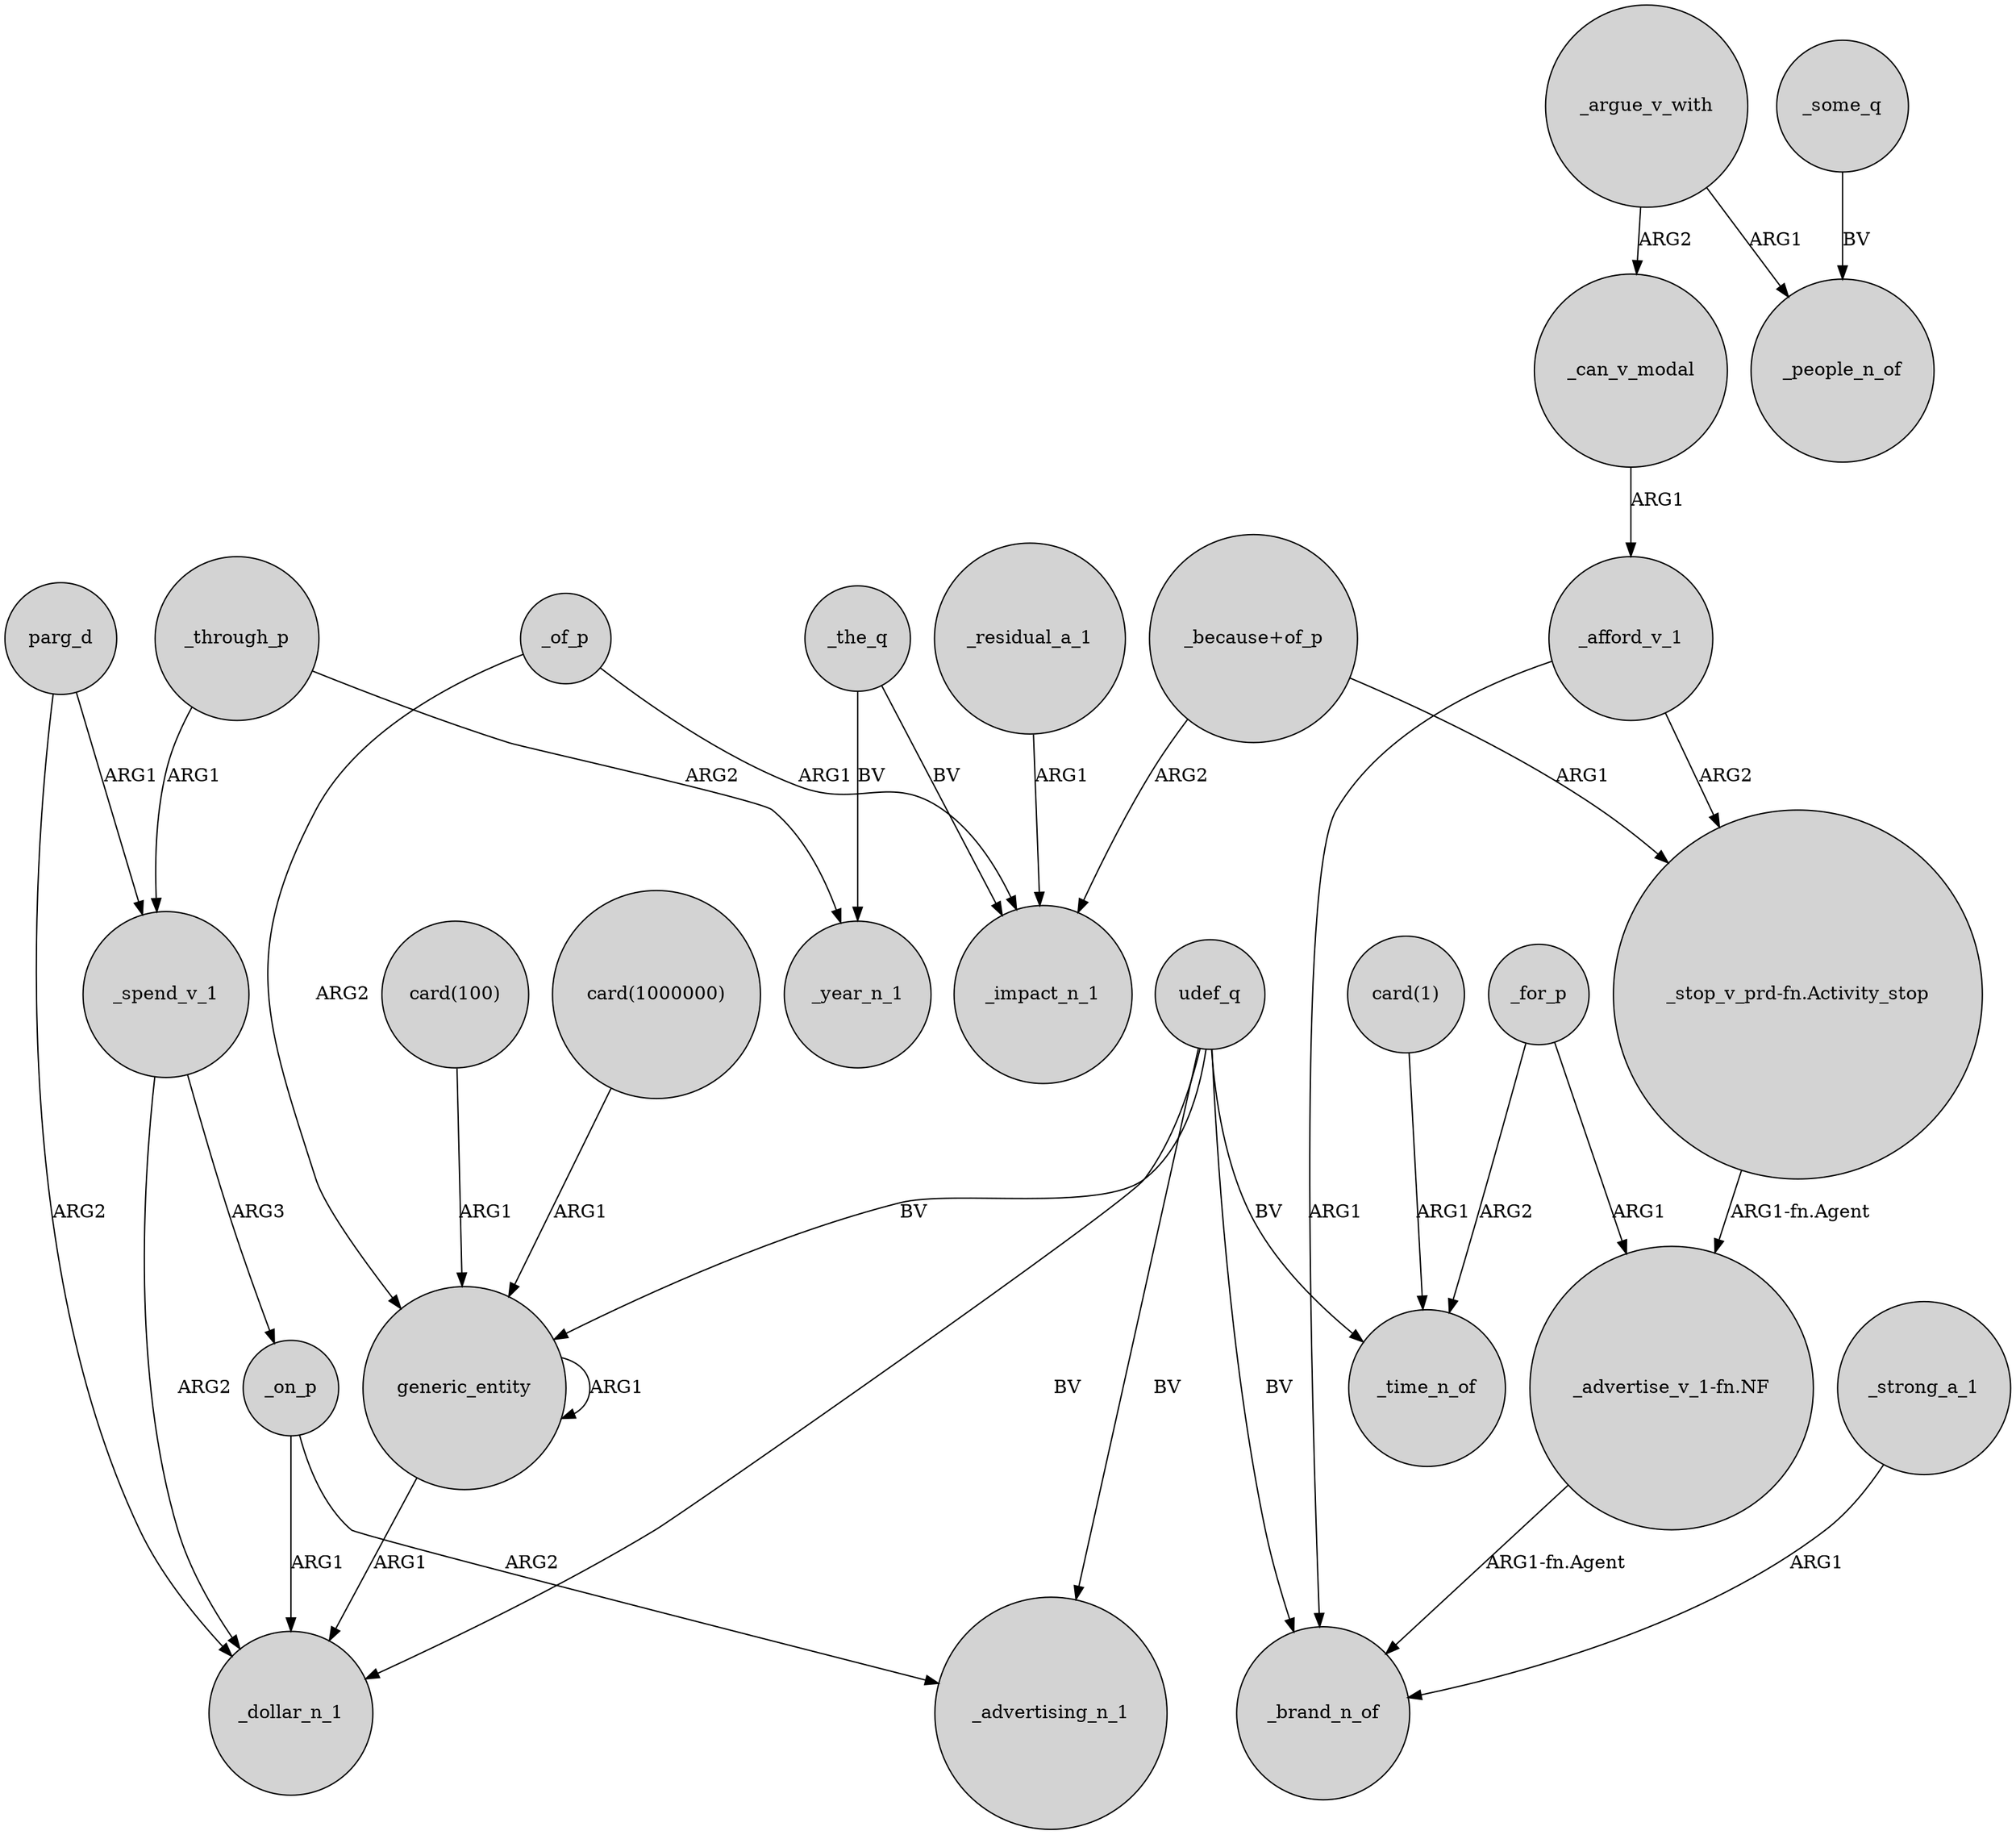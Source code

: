 digraph {
	node [shape=circle style=filled]
	"card(1000000)" -> generic_entity [label=ARG1]
	_argue_v_with -> _can_v_modal [label=ARG2]
	_of_p -> generic_entity [label=ARG2]
	udef_q -> generic_entity [label=BV]
	"card(100)" -> generic_entity [label=ARG1]
	_the_q -> _impact_n_1 [label=BV]
	_on_p -> _dollar_n_1 [label=ARG1]
	"card(1)" -> _time_n_of [label=ARG1]
	_afford_v_1 -> "_stop_v_prd-fn.Activity_stop" [label=ARG2]
	_for_p -> "_advertise_v_1-fn.NF" [label=ARG1]
	_through_p -> _year_n_1 [label=ARG2]
	_residual_a_1 -> _impact_n_1 [label=ARG1]
	_for_p -> _time_n_of [label=ARG2]
	generic_entity -> generic_entity [label=ARG1]
	"_advertise_v_1-fn.NF" -> _brand_n_of [label="ARG1-fn.Agent"]
	_spend_v_1 -> _dollar_n_1 [label=ARG2]
	_can_v_modal -> _afford_v_1 [label=ARG1]
	udef_q -> _advertising_n_1 [label=BV]
	generic_entity -> _dollar_n_1 [label=ARG1]
	_afford_v_1 -> _brand_n_of [label=ARG1]
	_argue_v_with -> _people_n_of [label=ARG1]
	_of_p -> _impact_n_1 [label=ARG1]
	udef_q -> _time_n_of [label=BV]
	_the_q -> _year_n_1 [label=BV]
	_some_q -> _people_n_of [label=BV]
	udef_q -> _brand_n_of [label=BV]
	parg_d -> _spend_v_1 [label=ARG1]
	parg_d -> _dollar_n_1 [label=ARG2]
	"_because+of_p" -> "_stop_v_prd-fn.Activity_stop" [label=ARG1]
	"_stop_v_prd-fn.Activity_stop" -> "_advertise_v_1-fn.NF" [label="ARG1-fn.Agent"]
	"_because+of_p" -> _impact_n_1 [label=ARG2]
	udef_q -> _dollar_n_1 [label=BV]
	_on_p -> _advertising_n_1 [label=ARG2]
	_through_p -> _spend_v_1 [label=ARG1]
	_spend_v_1 -> _on_p [label=ARG3]
	_strong_a_1 -> _brand_n_of [label=ARG1]
}
